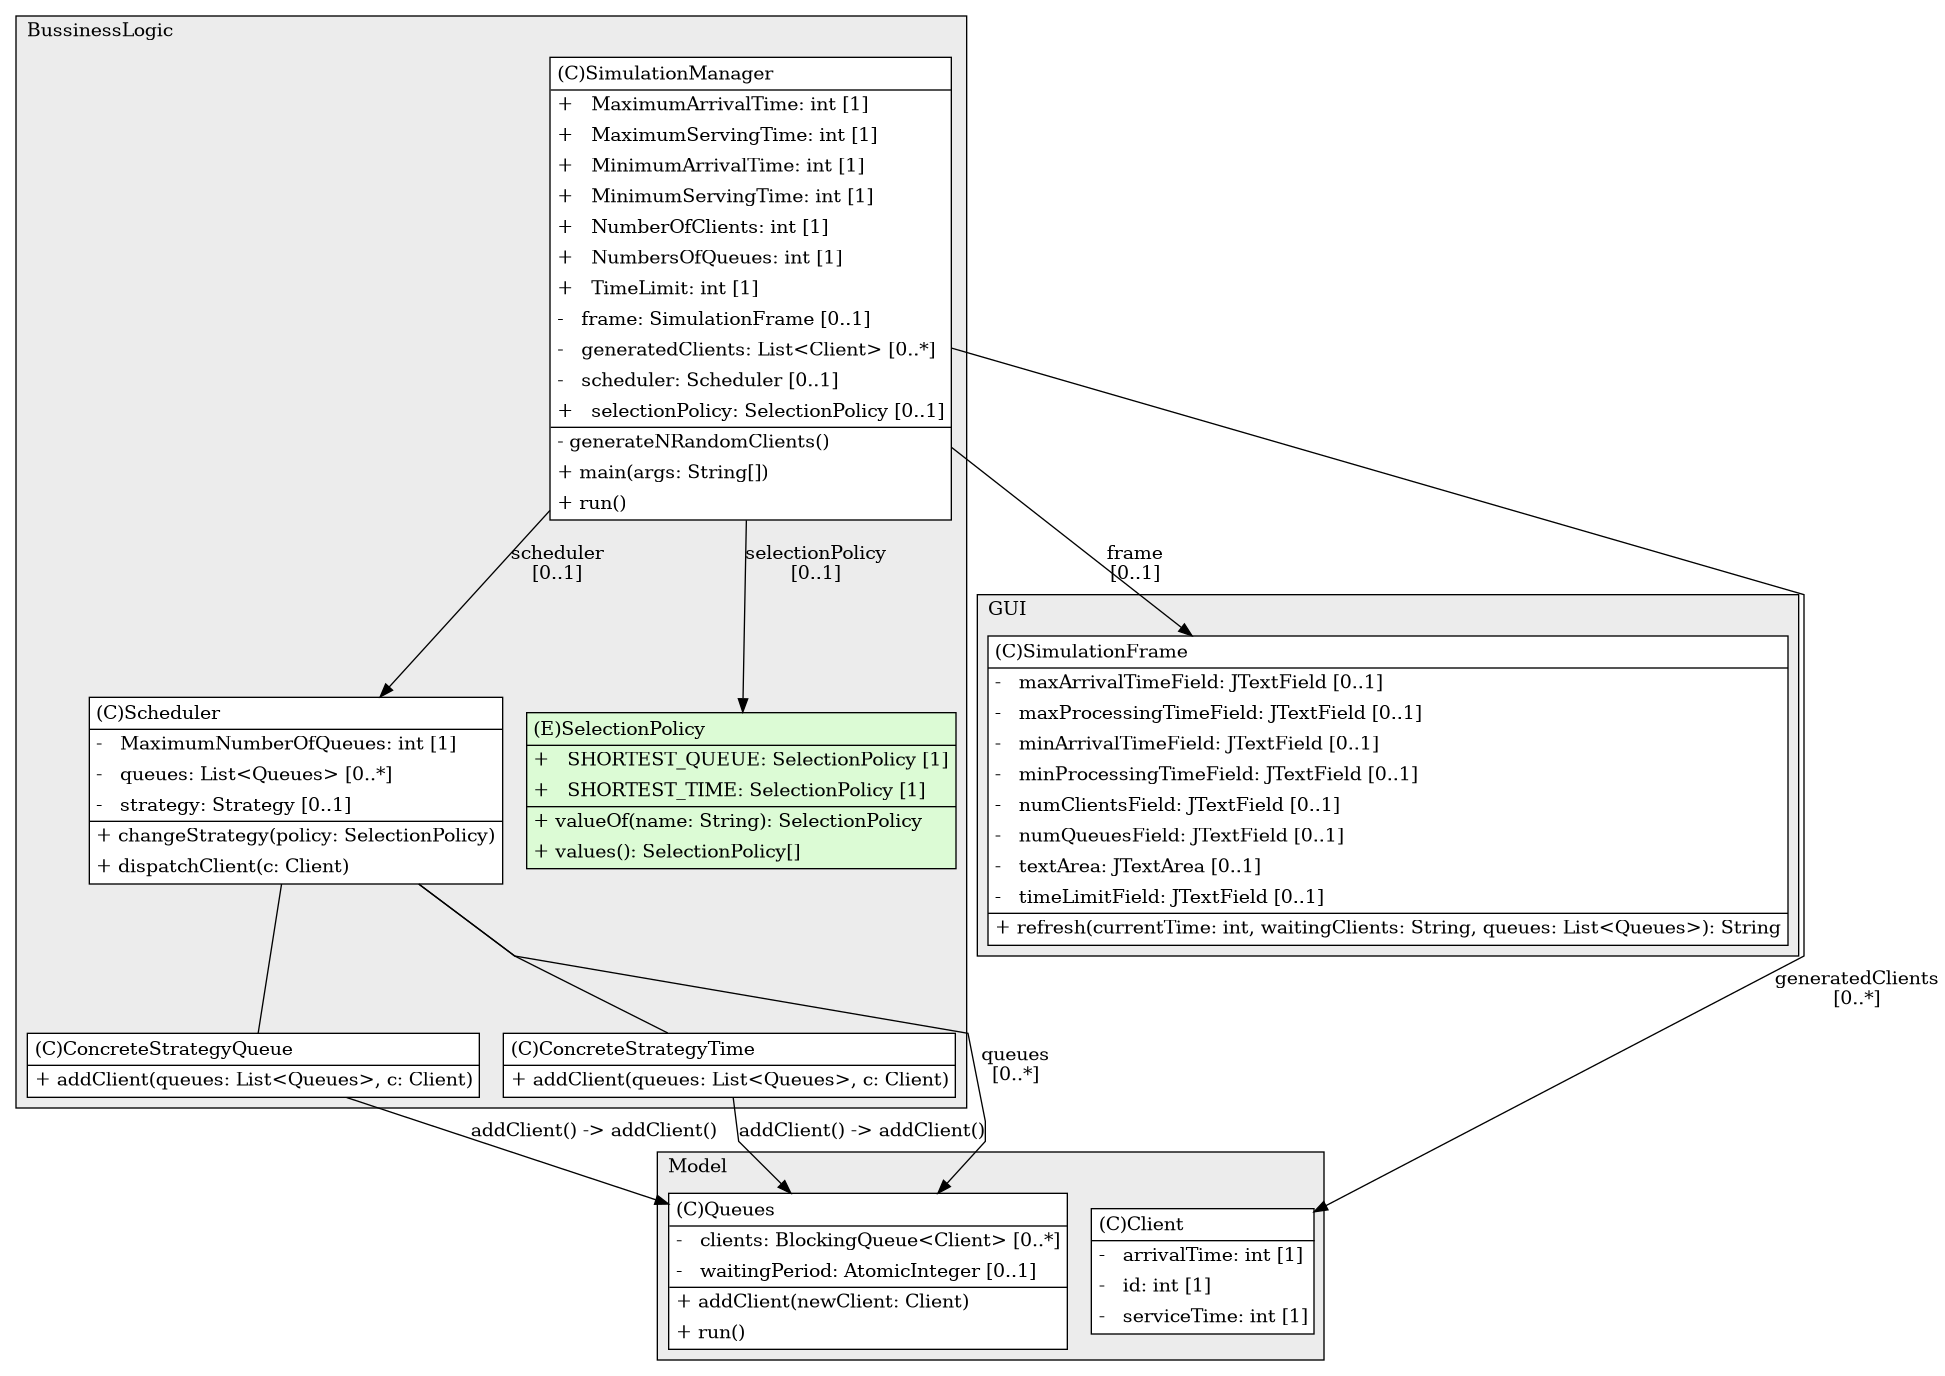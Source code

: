 @startuml

/' diagram meta data start
config=StructureConfiguration;
{
  "projectClassification": {
    "searchMode": "OpenProject", // OpenProject, AllProjects
    "includedProjects": "",
    "pathEndKeywords": "*.impl",
    "isClientPath": "",
    "isClientName": "",
    "isTestPath": "",
    "isTestName": "",
    "isMappingPath": "",
    "isMappingName": "",
    "isDataAccessPath": "",
    "isDataAccessName": "",
    "isDataStructurePath": "",
    "isDataStructureName": "",
    "isInterfaceStructuresPath": "",
    "isInterfaceStructuresName": "",
    "isEntryPointPath": "",
    "isEntryPointName": "",
    "treatFinalFieldsAsMandatory": false
  },
  "graphRestriction": {
    "classPackageExcludeFilter": "",
    "classPackageIncludeFilter": "",
    "classNameExcludeFilter": "",
    "classNameIncludeFilter": "",
    "methodNameExcludeFilter": "",
    "methodNameIncludeFilter": "",
    "removeByInheritance": "", // inheritance/annotation based filtering is done in a second step
    "removeByAnnotation": "",
    "removeByClassPackage": "", // cleanup the graph after inheritance/annotation based filtering is done
    "removeByClassName": "",
    "cutMappings": false,
    "cutEnum": false,
    "cutTests": true,
    "cutClient": false,
    "cutDataAccess": true,
    "cutInterfaceStructures": true,
    "cutDataStructures": true,
    "cutGetterAndSetter": true,
    "cutConstructors": true
  },
  "graphTraversal": {
    "forwardDepth": 3,
    "backwardDepth": 3,
    "classPackageExcludeFilter": "",
    "classPackageIncludeFilter": "",
    "classNameExcludeFilter": "",
    "classNameIncludeFilter": "",
    "methodNameExcludeFilter": "",
    "methodNameIncludeFilter": "",
    "hideMappings": false,
    "hideDataStructures": false,
    "hidePrivateMethods": true,
    "hideInterfaceCalls": true, // indirection: implementation -> interface (is hidden) -> implementation
    "onlyShowApplicationEntryPoints": false, // root node is included
    "useMethodCallsForStructureDiagram": "ForwardOnly" // ForwardOnly, BothDirections, No
  },
  "details": {
    "aggregation": "GroupByClass", // ByClass, GroupByClass, None
    "showClassGenericTypes": true,
    "showMethods": true,
    "showMethodParameterNames": true,
    "showMethodParameterTypes": true,
    "showMethodReturnType": true,
    "showPackageLevels": 2,
    "showDetailedClassStructure": true
  },
  "rootClass": "BussinessLogic.SimulationManager",
  "extensionCallbackMethod": "" // qualified.class.name#methodName - signature: public static String method(String)
}
diagram meta data end '/



digraph g {
    rankdir="TB"
    splines=polyline
    

'nodes 
subgraph cluster_67388241 { 
   	label=BussinessLogic
	labeljust=l
	fillcolor="#ececec"
	style=filled
   
   ConcreteStrategyQueue67388241[
	label=<<TABLE BORDER="1" CELLBORDER="0" CELLPADDING="4" CELLSPACING="0">
<TR><TD ALIGN="LEFT" >(C)ConcreteStrategyQueue</TD></TR>
<HR/>
<TR><TD ALIGN="LEFT" >+ addClient(queues: List&lt;Queues&gt;, c: Client)</TD></TR>
</TABLE>>
	style=filled
	margin=0
	shape=plaintext
	fillcolor="#FFFFFF"
];

ConcreteStrategyTime67388241[
	label=<<TABLE BORDER="1" CELLBORDER="0" CELLPADDING="4" CELLSPACING="0">
<TR><TD ALIGN="LEFT" >(C)ConcreteStrategyTime</TD></TR>
<HR/>
<TR><TD ALIGN="LEFT" >+ addClient(queues: List&lt;Queues&gt;, c: Client)</TD></TR>
</TABLE>>
	style=filled
	margin=0
	shape=plaintext
	fillcolor="#FFFFFF"
];

Scheduler67388241[
	label=<<TABLE BORDER="1" CELLBORDER="0" CELLPADDING="4" CELLSPACING="0">
<TR><TD ALIGN="LEFT" >(C)Scheduler</TD></TR>
<HR/>
<TR><TD ALIGN="LEFT" >-   MaximumNumberOfQueues: int [1]</TD></TR>
<TR><TD ALIGN="LEFT" >-   queues: List&lt;Queues&gt; [0..*]</TD></TR>
<TR><TD ALIGN="LEFT" >-   strategy: Strategy [0..1]</TD></TR>
<HR/>
<TR><TD ALIGN="LEFT" >+ changeStrategy(policy: SelectionPolicy)</TD></TR>
<TR><TD ALIGN="LEFT" >+ dispatchClient(c: Client)</TD></TR>
</TABLE>>
	style=filled
	margin=0
	shape=plaintext
	fillcolor="#FFFFFF"
];

SelectionPolicy67388241[
	label=<<TABLE BORDER="1" CELLBORDER="0" CELLPADDING="4" CELLSPACING="0">
<TR><TD ALIGN="LEFT" >(E)SelectionPolicy</TD></TR>
<HR/>
<TR><TD ALIGN="LEFT" >+   SHORTEST_QUEUE: SelectionPolicy [1]</TD></TR>
<TR><TD ALIGN="LEFT" >+   SHORTEST_TIME: SelectionPolicy [1]</TD></TR>
<HR/>
<TR><TD ALIGN="LEFT" >+ valueOf(name: String): SelectionPolicy</TD></TR>
<TR><TD ALIGN="LEFT" >+ values(): SelectionPolicy[]</TD></TR>
</TABLE>>
	style=filled
	margin=0
	shape=plaintext
	fillcolor="#DCFBD5"
];

SimulationManager67388241[
	label=<<TABLE BORDER="1" CELLBORDER="0" CELLPADDING="4" CELLSPACING="0">
<TR><TD ALIGN="LEFT" >(C)SimulationManager</TD></TR>
<HR/>
<TR><TD ALIGN="LEFT" >+   MaximumArrivalTime: int [1]</TD></TR>
<TR><TD ALIGN="LEFT" >+   MaximumServingTime: int [1]</TD></TR>
<TR><TD ALIGN="LEFT" >+   MinimumArrivalTime: int [1]</TD></TR>
<TR><TD ALIGN="LEFT" >+   MinimumServingTime: int [1]</TD></TR>
<TR><TD ALIGN="LEFT" >+   NumberOfClients: int [1]</TD></TR>
<TR><TD ALIGN="LEFT" >+   NumbersOfQueues: int [1]</TD></TR>
<TR><TD ALIGN="LEFT" >+   TimeLimit: int [1]</TD></TR>
<TR><TD ALIGN="LEFT" >-   frame: SimulationFrame [0..1]</TD></TR>
<TR><TD ALIGN="LEFT" >-   generatedClients: List&lt;Client&gt; [0..*]</TD></TR>
<TR><TD ALIGN="LEFT" >-   scheduler: Scheduler [0..1]</TD></TR>
<TR><TD ALIGN="LEFT" >+   selectionPolicy: SelectionPolicy [0..1]</TD></TR>
<HR/>
<TR><TD ALIGN="LEFT" >- generateNRandomClients()</TD></TR>
<TR><TD ALIGN="LEFT" >+ main(args: String[])</TD></TR>
<TR><TD ALIGN="LEFT" >+ run()</TD></TR>
</TABLE>>
	style=filled
	margin=0
	shape=plaintext
	fillcolor="#FFFFFF"
];
} 

subgraph cluster_70939 { 
   	label=GUI
	labeljust=l
	fillcolor="#ececec"
	style=filled
   
   SimulationFrame70939[
	label=<<TABLE BORDER="1" CELLBORDER="0" CELLPADDING="4" CELLSPACING="0">
<TR><TD ALIGN="LEFT" >(C)SimulationFrame</TD></TR>
<HR/>
<TR><TD ALIGN="LEFT" >-   maxArrivalTimeField: JTextField [0..1]</TD></TR>
<TR><TD ALIGN="LEFT" >-   maxProcessingTimeField: JTextField [0..1]</TD></TR>
<TR><TD ALIGN="LEFT" >-   minArrivalTimeField: JTextField [0..1]</TD></TR>
<TR><TD ALIGN="LEFT" >-   minProcessingTimeField: JTextField [0..1]</TD></TR>
<TR><TD ALIGN="LEFT" >-   numClientsField: JTextField [0..1]</TD></TR>
<TR><TD ALIGN="LEFT" >-   numQueuesField: JTextField [0..1]</TD></TR>
<TR><TD ALIGN="LEFT" >-   textArea: JTextArea [0..1]</TD></TR>
<TR><TD ALIGN="LEFT" >-   timeLimitField: JTextField [0..1]</TD></TR>
<HR/>
<TR><TD ALIGN="LEFT" >+ refresh(currentTime: int, waitingClients: String, queues: List&lt;Queues&gt;): String</TD></TR>
</TABLE>>
	style=filled
	margin=0
	shape=plaintext
	fillcolor="#FFFFFF"
];
} 

subgraph cluster_74517257 { 
   	label=Model
	labeljust=l
	fillcolor="#ececec"
	style=filled
   
   Client74517257[
	label=<<TABLE BORDER="1" CELLBORDER="0" CELLPADDING="4" CELLSPACING="0">
<TR><TD ALIGN="LEFT" >(C)Client</TD></TR>
<HR/>
<TR><TD ALIGN="LEFT" >-   arrivalTime: int [1]</TD></TR>
<TR><TD ALIGN="LEFT" >-   id: int [1]</TD></TR>
<TR><TD ALIGN="LEFT" >-   serviceTime: int [1]</TD></TR>
</TABLE>>
	style=filled
	margin=0
	shape=plaintext
	fillcolor="#FFFFFF"
];

Queues74517257[
	label=<<TABLE BORDER="1" CELLBORDER="0" CELLPADDING="4" CELLSPACING="0">
<TR><TD ALIGN="LEFT" >(C)Queues</TD></TR>
<HR/>
<TR><TD ALIGN="LEFT" >-   clients: BlockingQueue&lt;Client&gt; [0..*]</TD></TR>
<TR><TD ALIGN="LEFT" >-   waitingPeriod: AtomicInteger [0..1]</TD></TR>
<HR/>
<TR><TD ALIGN="LEFT" >+ addClient(newClient: Client)</TD></TR>
<TR><TD ALIGN="LEFT" >+ run()</TD></TR>
</TABLE>>
	style=filled
	margin=0
	shape=plaintext
	fillcolor="#FFFFFF"
];
} 

'edges    
ConcreteStrategyQueue67388241 -> Queues74517257[label="addClient() -> addClient()"];
ConcreteStrategyTime67388241 -> Queues74517257[label="addClient() -> addClient()"];
Scheduler67388241 -> ConcreteStrategyQueue67388241[arrowhead=none];
Scheduler67388241 -> ConcreteStrategyTime67388241[arrowhead=none];
Scheduler67388241 -> Queues74517257[label="queues
[0..*]"];
SimulationManager67388241 -> Client74517257[label="generatedClients
[0..*]"];
SimulationManager67388241 -> Scheduler67388241[label="scheduler
[0..1]"];
SimulationManager67388241 -> SelectionPolicy67388241[label="selectionPolicy
[0..1]"];
SimulationManager67388241 -> SimulationFrame70939[label="frame
[0..1]"];
    
}
@enduml